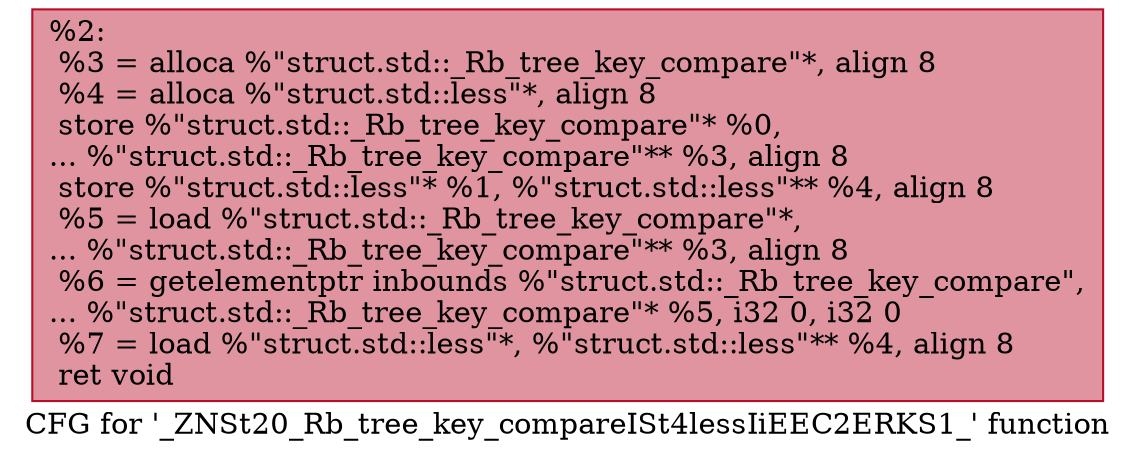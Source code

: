 digraph "CFG for '_ZNSt20_Rb_tree_key_compareISt4lessIiEEC2ERKS1_' function" {
	label="CFG for '_ZNSt20_Rb_tree_key_compareISt4lessIiEEC2ERKS1_' function";

	Node0x561d2df379c0 [shape=record,color="#b70d28ff", style=filled, fillcolor="#b70d2870",label="{%2:\l  %3 = alloca %\"struct.std::_Rb_tree_key_compare\"*, align 8\l  %4 = alloca %\"struct.std::less\"*, align 8\l  store %\"struct.std::_Rb_tree_key_compare\"* %0,\l... %\"struct.std::_Rb_tree_key_compare\"** %3, align 8\l  store %\"struct.std::less\"* %1, %\"struct.std::less\"** %4, align 8\l  %5 = load %\"struct.std::_Rb_tree_key_compare\"*,\l... %\"struct.std::_Rb_tree_key_compare\"** %3, align 8\l  %6 = getelementptr inbounds %\"struct.std::_Rb_tree_key_compare\",\l... %\"struct.std::_Rb_tree_key_compare\"* %5, i32 0, i32 0\l  %7 = load %\"struct.std::less\"*, %\"struct.std::less\"** %4, align 8\l  ret void\l}"];
}
